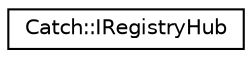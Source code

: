 digraph "Graphical Class Hierarchy"
{
  edge [fontname="Helvetica",fontsize="10",labelfontname="Helvetica",labelfontsize="10"];
  node [fontname="Helvetica",fontsize="10",shape=record];
  rankdir="LR";
  Node1 [label="Catch::IRegistryHub",height=0.2,width=0.4,color="black", fillcolor="white", style="filled",URL="$d2/d11/structCatch_1_1IRegistryHub.html"];
}
